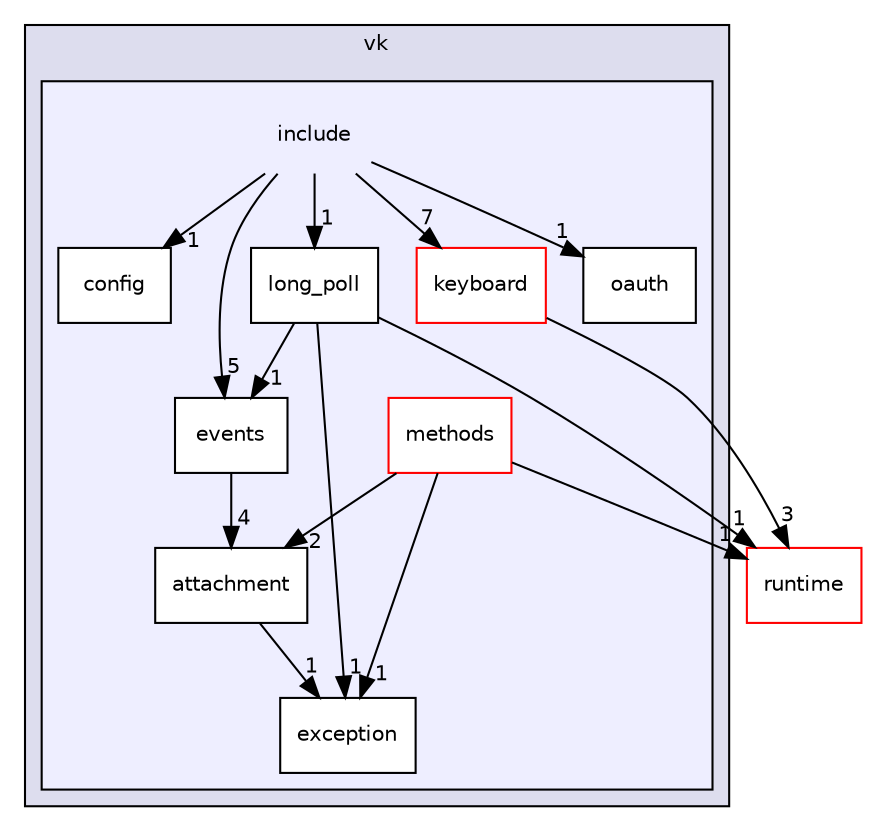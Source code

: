 digraph "include" {
  compound=true
  node [ fontsize="10", fontname="Helvetica"];
  edge [ labelfontsize="10", labelfontname="Helvetica"];
  subgraph clusterdir_bfc5d6602c24fe620e9298c54e0ed106 {
    graph [ bgcolor="#ddddee", pencolor="black", label="vk" fontname="Helvetica", fontsize="10", URL="dir_bfc5d6602c24fe620e9298c54e0ed106.html"]
  subgraph clusterdir_5a2e7e63c769be3e121e8a7cb4ca18ae {
    graph [ bgcolor="#eeeeff", pencolor="black", label="" URL="dir_5a2e7e63c769be3e121e8a7cb4ca18ae.html"];
    dir_5a2e7e63c769be3e121e8a7cb4ca18ae [shape=plaintext label="include"];
  dir_ee948aa2b3c7a5b291bce42c7e48fee6 [shape=box label="attachment" fillcolor="white" style="filled" URL="dir_ee948aa2b3c7a5b291bce42c7e48fee6.html"];
  dir_ff8872cc8e8b0b6bb5c1340cd344536b [shape=box label="config" fillcolor="white" style="filled" URL="dir_ff8872cc8e8b0b6bb5c1340cd344536b.html"];
  dir_03b2bc3693d5675d7d6ce68ee4f46d50 [shape=box label="events" fillcolor="white" style="filled" URL="dir_03b2bc3693d5675d7d6ce68ee4f46d50.html"];
  dir_2e1bc7826a6c90edf0246a169fed2cb3 [shape=box label="exception" fillcolor="white" style="filled" URL="dir_2e1bc7826a6c90edf0246a169fed2cb3.html"];
  dir_fbb33e17df5f069d7f17e07da9201121 [shape=box label="keyboard" fillcolor="white" style="filled" color="red" URL="dir_fbb33e17df5f069d7f17e07da9201121.html"];
  dir_999517a60c0daf39d6976711fccc4b1e [shape=box label="long_poll" fillcolor="white" style="filled" URL="dir_999517a60c0daf39d6976711fccc4b1e.html"];
  dir_10a22239941af76f16816ce553cd4bd1 [shape=box label="methods" fillcolor="white" style="filled" color="red" URL="dir_10a22239941af76f16816ce553cd4bd1.html"];
  dir_c91f905729347832634637278d9f008e [shape=box label="oauth" fillcolor="white" style="filled" URL="dir_c91f905729347832634637278d9f008e.html"];
  }
  }
  dir_ae58b8918dcb99903ff518e79eee4aff [shape=box label="runtime" fillcolor="white" style="filled" color="red" URL="dir_ae58b8918dcb99903ff518e79eee4aff.html"];
  dir_ee948aa2b3c7a5b291bce42c7e48fee6->dir_2e1bc7826a6c90edf0246a169fed2cb3 [headlabel="1", labeldistance=1.5 headhref="dir_000007_000021.html"];
  dir_fbb33e17df5f069d7f17e07da9201121->dir_ae58b8918dcb99903ff518e79eee4aff [headlabel="3", labeldistance=1.5 headhref="dir_000012_000015.html"];
  dir_5a2e7e63c769be3e121e8a7cb4ca18ae->dir_03b2bc3693d5675d7d6ce68ee4f46d50 [headlabel="5", labeldistance=1.5 headhref="dir_000002_000003.html"];
  dir_5a2e7e63c769be3e121e8a7cb4ca18ae->dir_999517a60c0daf39d6976711fccc4b1e [headlabel="1", labeldistance=1.5 headhref="dir_000002_000028.html"];
  dir_5a2e7e63c769be3e121e8a7cb4ca18ae->dir_c91f905729347832634637278d9f008e [headlabel="1", labeldistance=1.5 headhref="dir_000002_000011.html"];
  dir_5a2e7e63c769be3e121e8a7cb4ca18ae->dir_fbb33e17df5f069d7f17e07da9201121 [headlabel="7", labeldistance=1.5 headhref="dir_000002_000012.html"];
  dir_5a2e7e63c769be3e121e8a7cb4ca18ae->dir_ff8872cc8e8b0b6bb5c1340cd344536b [headlabel="1", labeldistance=1.5 headhref="dir_000002_000025.html"];
  dir_999517a60c0daf39d6976711fccc4b1e->dir_03b2bc3693d5675d7d6ce68ee4f46d50 [headlabel="1", labeldistance=1.5 headhref="dir_000028_000003.html"];
  dir_999517a60c0daf39d6976711fccc4b1e->dir_2e1bc7826a6c90edf0246a169fed2cb3 [headlabel="1", labeldistance=1.5 headhref="dir_000028_000021.html"];
  dir_999517a60c0daf39d6976711fccc4b1e->dir_ae58b8918dcb99903ff518e79eee4aff [headlabel="1", labeldistance=1.5 headhref="dir_000028_000015.html"];
  dir_10a22239941af76f16816ce553cd4bd1->dir_2e1bc7826a6c90edf0246a169fed2cb3 [headlabel="1", labeldistance=1.5 headhref="dir_000009_000021.html"];
  dir_10a22239941af76f16816ce553cd4bd1->dir_ee948aa2b3c7a5b291bce42c7e48fee6 [headlabel="2", labeldistance=1.5 headhref="dir_000009_000007.html"];
  dir_10a22239941af76f16816ce553cd4bd1->dir_ae58b8918dcb99903ff518e79eee4aff [headlabel="1", labeldistance=1.5 headhref="dir_000009_000015.html"];
  dir_03b2bc3693d5675d7d6ce68ee4f46d50->dir_ee948aa2b3c7a5b291bce42c7e48fee6 [headlabel="4", labeldistance=1.5 headhref="dir_000003_000007.html"];
}
